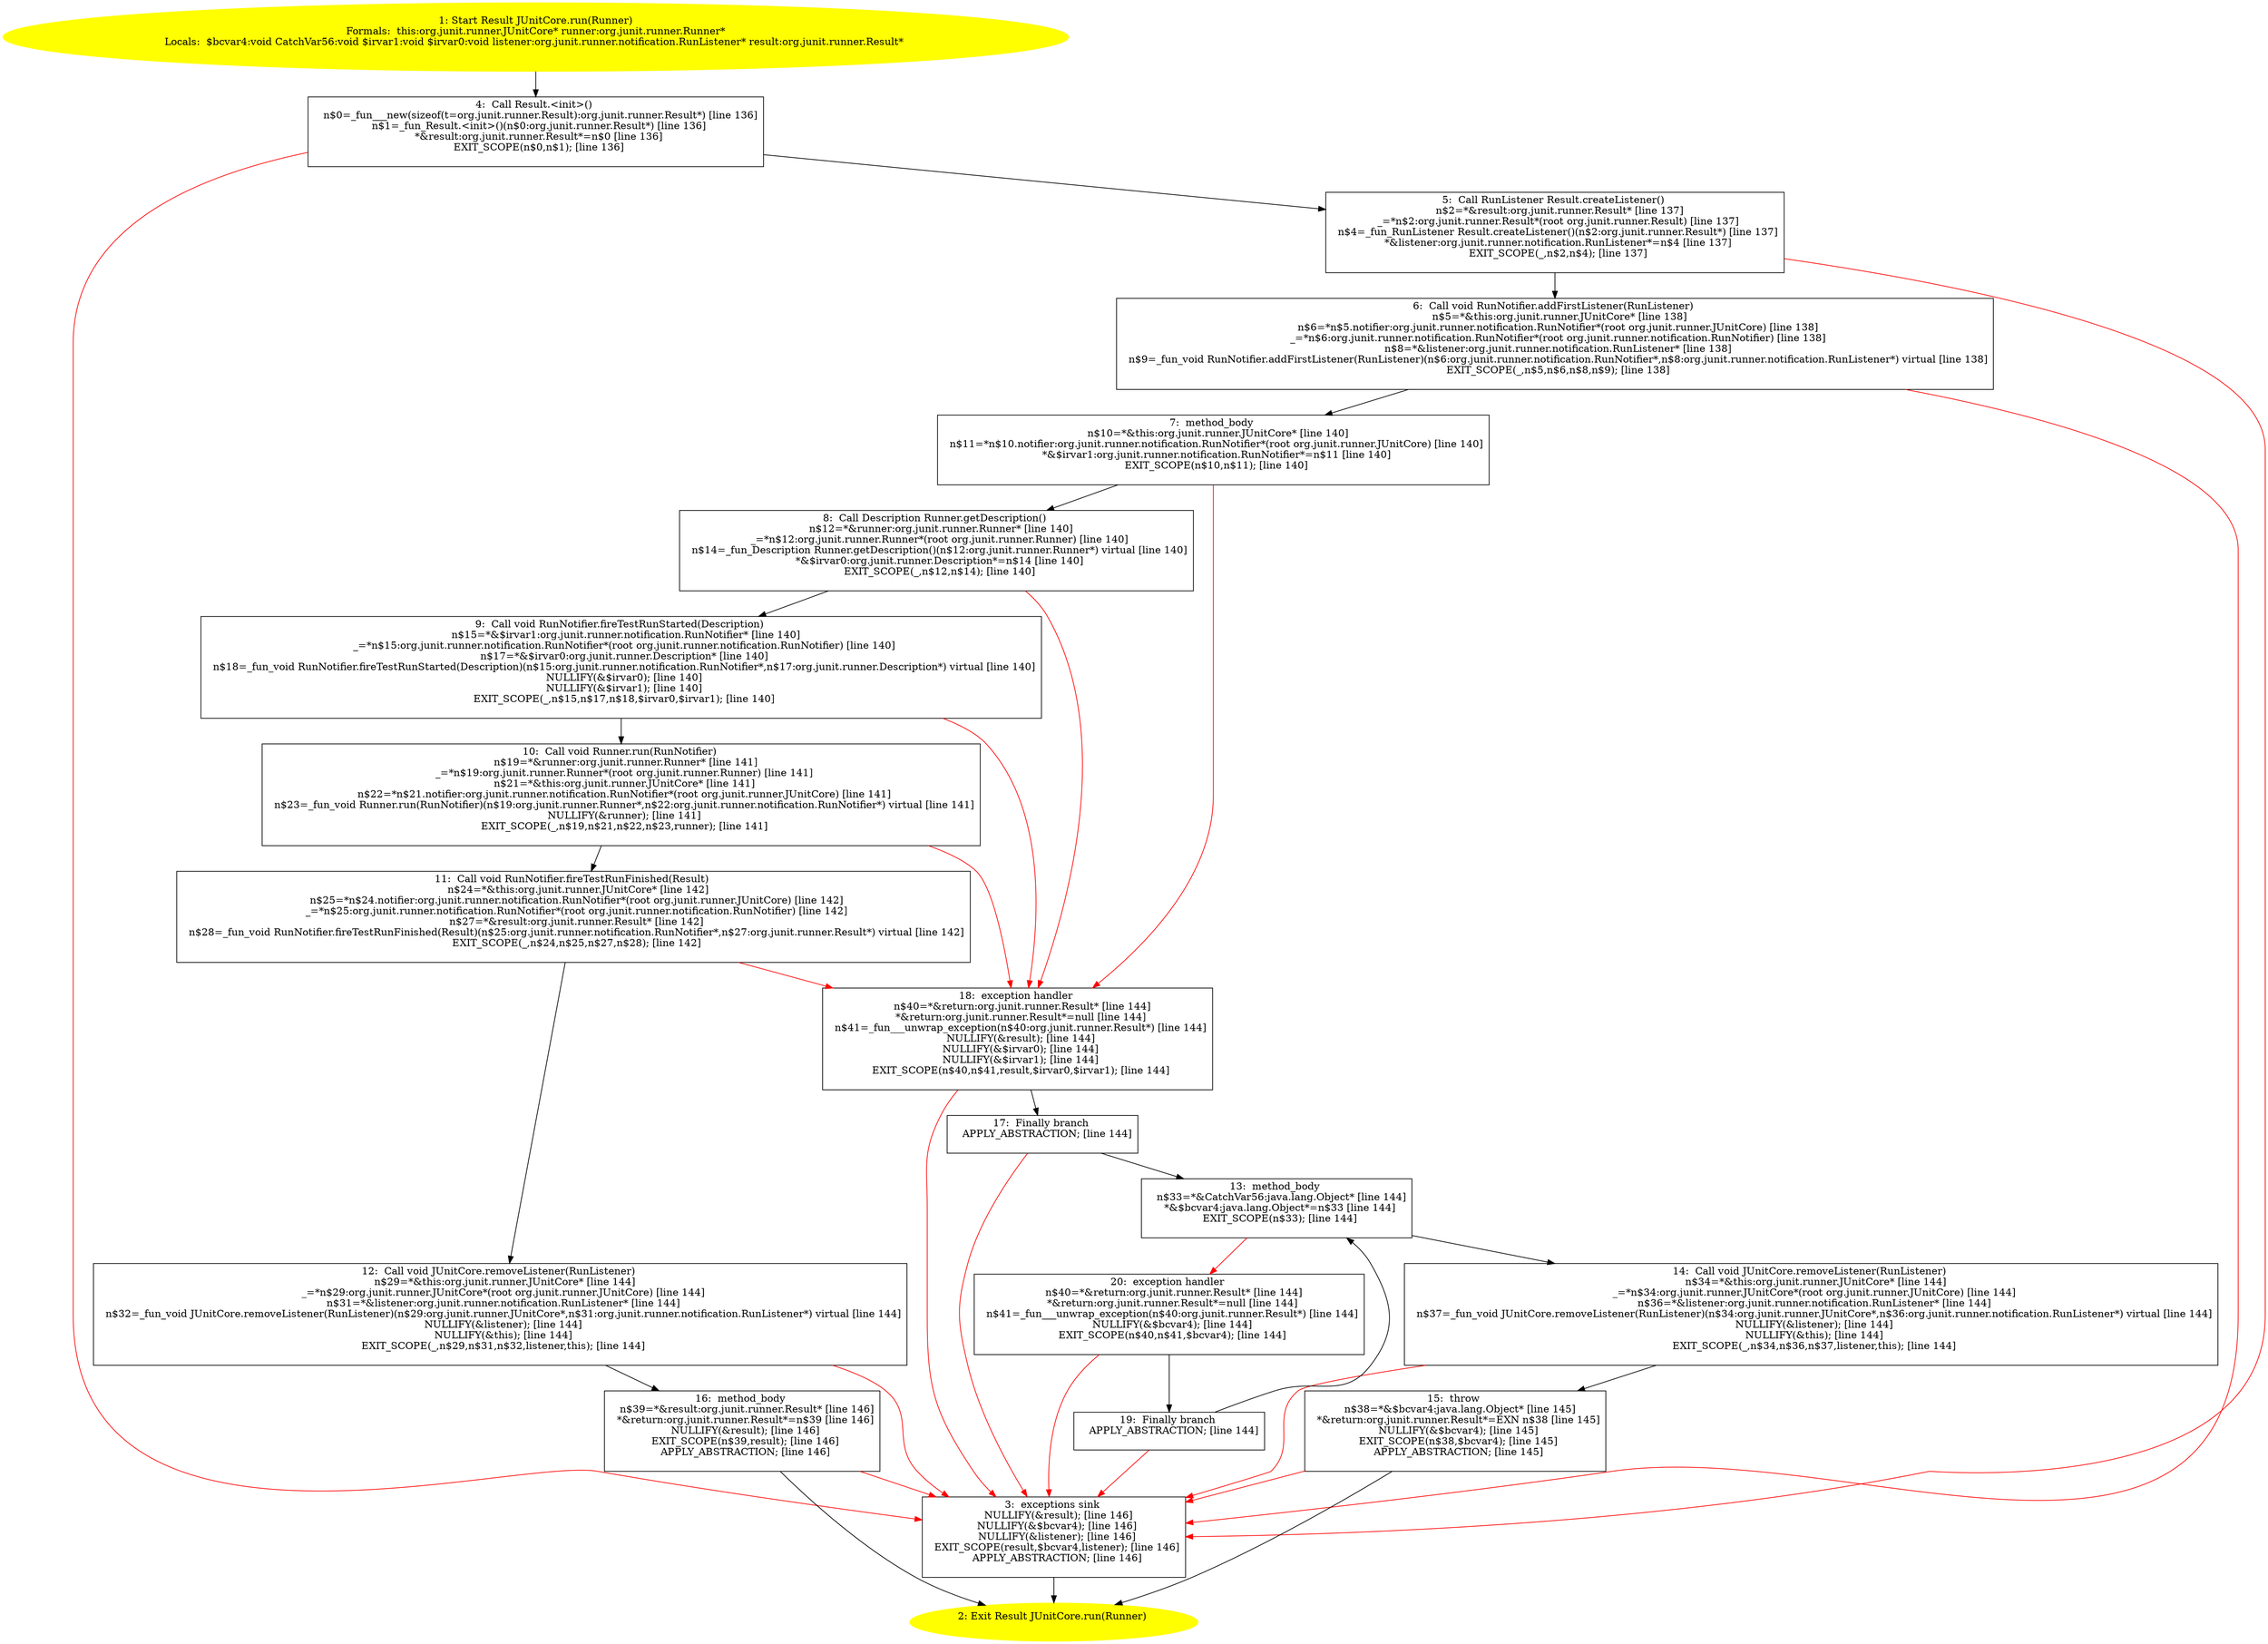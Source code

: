 /* @generated */
digraph cfg {
"org.junit.runner.JUnitCore.run(org.junit.runner.Runner):org.junit.runner.Result.b1d7eff3f6a20de07faf1a3117580247_1" [label="1: Start Result JUnitCore.run(Runner)\nFormals:  this:org.junit.runner.JUnitCore* runner:org.junit.runner.Runner*\nLocals:  $bcvar4:void CatchVar56:void $irvar1:void $irvar0:void listener:org.junit.runner.notification.RunListener* result:org.junit.runner.Result* \n  " color=yellow style=filled]
	

	 "org.junit.runner.JUnitCore.run(org.junit.runner.Runner):org.junit.runner.Result.b1d7eff3f6a20de07faf1a3117580247_1" -> "org.junit.runner.JUnitCore.run(org.junit.runner.Runner):org.junit.runner.Result.b1d7eff3f6a20de07faf1a3117580247_4" ;
"org.junit.runner.JUnitCore.run(org.junit.runner.Runner):org.junit.runner.Result.b1d7eff3f6a20de07faf1a3117580247_2" [label="2: Exit Result JUnitCore.run(Runner) \n  " color=yellow style=filled]
	

"org.junit.runner.JUnitCore.run(org.junit.runner.Runner):org.junit.runner.Result.b1d7eff3f6a20de07faf1a3117580247_3" [label="3:  exceptions sink \n   NULLIFY(&result); [line 146]\n  NULLIFY(&$bcvar4); [line 146]\n  NULLIFY(&listener); [line 146]\n  EXIT_SCOPE(result,$bcvar4,listener); [line 146]\n  APPLY_ABSTRACTION; [line 146]\n " shape="box"]
	

	 "org.junit.runner.JUnitCore.run(org.junit.runner.Runner):org.junit.runner.Result.b1d7eff3f6a20de07faf1a3117580247_3" -> "org.junit.runner.JUnitCore.run(org.junit.runner.Runner):org.junit.runner.Result.b1d7eff3f6a20de07faf1a3117580247_2" ;
"org.junit.runner.JUnitCore.run(org.junit.runner.Runner):org.junit.runner.Result.b1d7eff3f6a20de07faf1a3117580247_4" [label="4:  Call Result.<init>() \n   n$0=_fun___new(sizeof(t=org.junit.runner.Result):org.junit.runner.Result*) [line 136]\n  n$1=_fun_Result.<init>()(n$0:org.junit.runner.Result*) [line 136]\n  *&result:org.junit.runner.Result*=n$0 [line 136]\n  EXIT_SCOPE(n$0,n$1); [line 136]\n " shape="box"]
	

	 "org.junit.runner.JUnitCore.run(org.junit.runner.Runner):org.junit.runner.Result.b1d7eff3f6a20de07faf1a3117580247_4" -> "org.junit.runner.JUnitCore.run(org.junit.runner.Runner):org.junit.runner.Result.b1d7eff3f6a20de07faf1a3117580247_5" ;
	 "org.junit.runner.JUnitCore.run(org.junit.runner.Runner):org.junit.runner.Result.b1d7eff3f6a20de07faf1a3117580247_4" -> "org.junit.runner.JUnitCore.run(org.junit.runner.Runner):org.junit.runner.Result.b1d7eff3f6a20de07faf1a3117580247_3" [color="red" ];
"org.junit.runner.JUnitCore.run(org.junit.runner.Runner):org.junit.runner.Result.b1d7eff3f6a20de07faf1a3117580247_5" [label="5:  Call RunListener Result.createListener() \n   n$2=*&result:org.junit.runner.Result* [line 137]\n  _=*n$2:org.junit.runner.Result*(root org.junit.runner.Result) [line 137]\n  n$4=_fun_RunListener Result.createListener()(n$2:org.junit.runner.Result*) [line 137]\n  *&listener:org.junit.runner.notification.RunListener*=n$4 [line 137]\n  EXIT_SCOPE(_,n$2,n$4); [line 137]\n " shape="box"]
	

	 "org.junit.runner.JUnitCore.run(org.junit.runner.Runner):org.junit.runner.Result.b1d7eff3f6a20de07faf1a3117580247_5" -> "org.junit.runner.JUnitCore.run(org.junit.runner.Runner):org.junit.runner.Result.b1d7eff3f6a20de07faf1a3117580247_6" ;
	 "org.junit.runner.JUnitCore.run(org.junit.runner.Runner):org.junit.runner.Result.b1d7eff3f6a20de07faf1a3117580247_5" -> "org.junit.runner.JUnitCore.run(org.junit.runner.Runner):org.junit.runner.Result.b1d7eff3f6a20de07faf1a3117580247_3" [color="red" ];
"org.junit.runner.JUnitCore.run(org.junit.runner.Runner):org.junit.runner.Result.b1d7eff3f6a20de07faf1a3117580247_6" [label="6:  Call void RunNotifier.addFirstListener(RunListener) \n   n$5=*&this:org.junit.runner.JUnitCore* [line 138]\n  n$6=*n$5.notifier:org.junit.runner.notification.RunNotifier*(root org.junit.runner.JUnitCore) [line 138]\n  _=*n$6:org.junit.runner.notification.RunNotifier*(root org.junit.runner.notification.RunNotifier) [line 138]\n  n$8=*&listener:org.junit.runner.notification.RunListener* [line 138]\n  n$9=_fun_void RunNotifier.addFirstListener(RunListener)(n$6:org.junit.runner.notification.RunNotifier*,n$8:org.junit.runner.notification.RunListener*) virtual [line 138]\n  EXIT_SCOPE(_,n$5,n$6,n$8,n$9); [line 138]\n " shape="box"]
	

	 "org.junit.runner.JUnitCore.run(org.junit.runner.Runner):org.junit.runner.Result.b1d7eff3f6a20de07faf1a3117580247_6" -> "org.junit.runner.JUnitCore.run(org.junit.runner.Runner):org.junit.runner.Result.b1d7eff3f6a20de07faf1a3117580247_7" ;
	 "org.junit.runner.JUnitCore.run(org.junit.runner.Runner):org.junit.runner.Result.b1d7eff3f6a20de07faf1a3117580247_6" -> "org.junit.runner.JUnitCore.run(org.junit.runner.Runner):org.junit.runner.Result.b1d7eff3f6a20de07faf1a3117580247_3" [color="red" ];
"org.junit.runner.JUnitCore.run(org.junit.runner.Runner):org.junit.runner.Result.b1d7eff3f6a20de07faf1a3117580247_7" [label="7:  method_body \n   n$10=*&this:org.junit.runner.JUnitCore* [line 140]\n  n$11=*n$10.notifier:org.junit.runner.notification.RunNotifier*(root org.junit.runner.JUnitCore) [line 140]\n  *&$irvar1:org.junit.runner.notification.RunNotifier*=n$11 [line 140]\n  EXIT_SCOPE(n$10,n$11); [line 140]\n " shape="box"]
	

	 "org.junit.runner.JUnitCore.run(org.junit.runner.Runner):org.junit.runner.Result.b1d7eff3f6a20de07faf1a3117580247_7" -> "org.junit.runner.JUnitCore.run(org.junit.runner.Runner):org.junit.runner.Result.b1d7eff3f6a20de07faf1a3117580247_8" ;
	 "org.junit.runner.JUnitCore.run(org.junit.runner.Runner):org.junit.runner.Result.b1d7eff3f6a20de07faf1a3117580247_7" -> "org.junit.runner.JUnitCore.run(org.junit.runner.Runner):org.junit.runner.Result.b1d7eff3f6a20de07faf1a3117580247_18" [color="red" ];
"org.junit.runner.JUnitCore.run(org.junit.runner.Runner):org.junit.runner.Result.b1d7eff3f6a20de07faf1a3117580247_8" [label="8:  Call Description Runner.getDescription() \n   n$12=*&runner:org.junit.runner.Runner* [line 140]\n  _=*n$12:org.junit.runner.Runner*(root org.junit.runner.Runner) [line 140]\n  n$14=_fun_Description Runner.getDescription()(n$12:org.junit.runner.Runner*) virtual [line 140]\n  *&$irvar0:org.junit.runner.Description*=n$14 [line 140]\n  EXIT_SCOPE(_,n$12,n$14); [line 140]\n " shape="box"]
	

	 "org.junit.runner.JUnitCore.run(org.junit.runner.Runner):org.junit.runner.Result.b1d7eff3f6a20de07faf1a3117580247_8" -> "org.junit.runner.JUnitCore.run(org.junit.runner.Runner):org.junit.runner.Result.b1d7eff3f6a20de07faf1a3117580247_9" ;
	 "org.junit.runner.JUnitCore.run(org.junit.runner.Runner):org.junit.runner.Result.b1d7eff3f6a20de07faf1a3117580247_8" -> "org.junit.runner.JUnitCore.run(org.junit.runner.Runner):org.junit.runner.Result.b1d7eff3f6a20de07faf1a3117580247_18" [color="red" ];
"org.junit.runner.JUnitCore.run(org.junit.runner.Runner):org.junit.runner.Result.b1d7eff3f6a20de07faf1a3117580247_9" [label="9:  Call void RunNotifier.fireTestRunStarted(Description) \n   n$15=*&$irvar1:org.junit.runner.notification.RunNotifier* [line 140]\n  _=*n$15:org.junit.runner.notification.RunNotifier*(root org.junit.runner.notification.RunNotifier) [line 140]\n  n$17=*&$irvar0:org.junit.runner.Description* [line 140]\n  n$18=_fun_void RunNotifier.fireTestRunStarted(Description)(n$15:org.junit.runner.notification.RunNotifier*,n$17:org.junit.runner.Description*) virtual [line 140]\n  NULLIFY(&$irvar0); [line 140]\n  NULLIFY(&$irvar1); [line 140]\n  EXIT_SCOPE(_,n$15,n$17,n$18,$irvar0,$irvar1); [line 140]\n " shape="box"]
	

	 "org.junit.runner.JUnitCore.run(org.junit.runner.Runner):org.junit.runner.Result.b1d7eff3f6a20de07faf1a3117580247_9" -> "org.junit.runner.JUnitCore.run(org.junit.runner.Runner):org.junit.runner.Result.b1d7eff3f6a20de07faf1a3117580247_10" ;
	 "org.junit.runner.JUnitCore.run(org.junit.runner.Runner):org.junit.runner.Result.b1d7eff3f6a20de07faf1a3117580247_9" -> "org.junit.runner.JUnitCore.run(org.junit.runner.Runner):org.junit.runner.Result.b1d7eff3f6a20de07faf1a3117580247_18" [color="red" ];
"org.junit.runner.JUnitCore.run(org.junit.runner.Runner):org.junit.runner.Result.b1d7eff3f6a20de07faf1a3117580247_10" [label="10:  Call void Runner.run(RunNotifier) \n   n$19=*&runner:org.junit.runner.Runner* [line 141]\n  _=*n$19:org.junit.runner.Runner*(root org.junit.runner.Runner) [line 141]\n  n$21=*&this:org.junit.runner.JUnitCore* [line 141]\n  n$22=*n$21.notifier:org.junit.runner.notification.RunNotifier*(root org.junit.runner.JUnitCore) [line 141]\n  n$23=_fun_void Runner.run(RunNotifier)(n$19:org.junit.runner.Runner*,n$22:org.junit.runner.notification.RunNotifier*) virtual [line 141]\n  NULLIFY(&runner); [line 141]\n  EXIT_SCOPE(_,n$19,n$21,n$22,n$23,runner); [line 141]\n " shape="box"]
	

	 "org.junit.runner.JUnitCore.run(org.junit.runner.Runner):org.junit.runner.Result.b1d7eff3f6a20de07faf1a3117580247_10" -> "org.junit.runner.JUnitCore.run(org.junit.runner.Runner):org.junit.runner.Result.b1d7eff3f6a20de07faf1a3117580247_11" ;
	 "org.junit.runner.JUnitCore.run(org.junit.runner.Runner):org.junit.runner.Result.b1d7eff3f6a20de07faf1a3117580247_10" -> "org.junit.runner.JUnitCore.run(org.junit.runner.Runner):org.junit.runner.Result.b1d7eff3f6a20de07faf1a3117580247_18" [color="red" ];
"org.junit.runner.JUnitCore.run(org.junit.runner.Runner):org.junit.runner.Result.b1d7eff3f6a20de07faf1a3117580247_11" [label="11:  Call void RunNotifier.fireTestRunFinished(Result) \n   n$24=*&this:org.junit.runner.JUnitCore* [line 142]\n  n$25=*n$24.notifier:org.junit.runner.notification.RunNotifier*(root org.junit.runner.JUnitCore) [line 142]\n  _=*n$25:org.junit.runner.notification.RunNotifier*(root org.junit.runner.notification.RunNotifier) [line 142]\n  n$27=*&result:org.junit.runner.Result* [line 142]\n  n$28=_fun_void RunNotifier.fireTestRunFinished(Result)(n$25:org.junit.runner.notification.RunNotifier*,n$27:org.junit.runner.Result*) virtual [line 142]\n  EXIT_SCOPE(_,n$24,n$25,n$27,n$28); [line 142]\n " shape="box"]
	

	 "org.junit.runner.JUnitCore.run(org.junit.runner.Runner):org.junit.runner.Result.b1d7eff3f6a20de07faf1a3117580247_11" -> "org.junit.runner.JUnitCore.run(org.junit.runner.Runner):org.junit.runner.Result.b1d7eff3f6a20de07faf1a3117580247_12" ;
	 "org.junit.runner.JUnitCore.run(org.junit.runner.Runner):org.junit.runner.Result.b1d7eff3f6a20de07faf1a3117580247_11" -> "org.junit.runner.JUnitCore.run(org.junit.runner.Runner):org.junit.runner.Result.b1d7eff3f6a20de07faf1a3117580247_18" [color="red" ];
"org.junit.runner.JUnitCore.run(org.junit.runner.Runner):org.junit.runner.Result.b1d7eff3f6a20de07faf1a3117580247_12" [label="12:  Call void JUnitCore.removeListener(RunListener) \n   n$29=*&this:org.junit.runner.JUnitCore* [line 144]\n  _=*n$29:org.junit.runner.JUnitCore*(root org.junit.runner.JUnitCore) [line 144]\n  n$31=*&listener:org.junit.runner.notification.RunListener* [line 144]\n  n$32=_fun_void JUnitCore.removeListener(RunListener)(n$29:org.junit.runner.JUnitCore*,n$31:org.junit.runner.notification.RunListener*) virtual [line 144]\n  NULLIFY(&listener); [line 144]\n  NULLIFY(&this); [line 144]\n  EXIT_SCOPE(_,n$29,n$31,n$32,listener,this); [line 144]\n " shape="box"]
	

	 "org.junit.runner.JUnitCore.run(org.junit.runner.Runner):org.junit.runner.Result.b1d7eff3f6a20de07faf1a3117580247_12" -> "org.junit.runner.JUnitCore.run(org.junit.runner.Runner):org.junit.runner.Result.b1d7eff3f6a20de07faf1a3117580247_16" ;
	 "org.junit.runner.JUnitCore.run(org.junit.runner.Runner):org.junit.runner.Result.b1d7eff3f6a20de07faf1a3117580247_12" -> "org.junit.runner.JUnitCore.run(org.junit.runner.Runner):org.junit.runner.Result.b1d7eff3f6a20de07faf1a3117580247_3" [color="red" ];
"org.junit.runner.JUnitCore.run(org.junit.runner.Runner):org.junit.runner.Result.b1d7eff3f6a20de07faf1a3117580247_13" [label="13:  method_body \n   n$33=*&CatchVar56:java.lang.Object* [line 144]\n  *&$bcvar4:java.lang.Object*=n$33 [line 144]\n  EXIT_SCOPE(n$33); [line 144]\n " shape="box"]
	

	 "org.junit.runner.JUnitCore.run(org.junit.runner.Runner):org.junit.runner.Result.b1d7eff3f6a20de07faf1a3117580247_13" -> "org.junit.runner.JUnitCore.run(org.junit.runner.Runner):org.junit.runner.Result.b1d7eff3f6a20de07faf1a3117580247_14" ;
	 "org.junit.runner.JUnitCore.run(org.junit.runner.Runner):org.junit.runner.Result.b1d7eff3f6a20de07faf1a3117580247_13" -> "org.junit.runner.JUnitCore.run(org.junit.runner.Runner):org.junit.runner.Result.b1d7eff3f6a20de07faf1a3117580247_20" [color="red" ];
"org.junit.runner.JUnitCore.run(org.junit.runner.Runner):org.junit.runner.Result.b1d7eff3f6a20de07faf1a3117580247_14" [label="14:  Call void JUnitCore.removeListener(RunListener) \n   n$34=*&this:org.junit.runner.JUnitCore* [line 144]\n  _=*n$34:org.junit.runner.JUnitCore*(root org.junit.runner.JUnitCore) [line 144]\n  n$36=*&listener:org.junit.runner.notification.RunListener* [line 144]\n  n$37=_fun_void JUnitCore.removeListener(RunListener)(n$34:org.junit.runner.JUnitCore*,n$36:org.junit.runner.notification.RunListener*) virtual [line 144]\n  NULLIFY(&listener); [line 144]\n  NULLIFY(&this); [line 144]\n  EXIT_SCOPE(_,n$34,n$36,n$37,listener,this); [line 144]\n " shape="box"]
	

	 "org.junit.runner.JUnitCore.run(org.junit.runner.Runner):org.junit.runner.Result.b1d7eff3f6a20de07faf1a3117580247_14" -> "org.junit.runner.JUnitCore.run(org.junit.runner.Runner):org.junit.runner.Result.b1d7eff3f6a20de07faf1a3117580247_15" ;
	 "org.junit.runner.JUnitCore.run(org.junit.runner.Runner):org.junit.runner.Result.b1d7eff3f6a20de07faf1a3117580247_14" -> "org.junit.runner.JUnitCore.run(org.junit.runner.Runner):org.junit.runner.Result.b1d7eff3f6a20de07faf1a3117580247_3" [color="red" ];
"org.junit.runner.JUnitCore.run(org.junit.runner.Runner):org.junit.runner.Result.b1d7eff3f6a20de07faf1a3117580247_15" [label="15:  throw \n   n$38=*&$bcvar4:java.lang.Object* [line 145]\n  *&return:org.junit.runner.Result*=EXN n$38 [line 145]\n  NULLIFY(&$bcvar4); [line 145]\n  EXIT_SCOPE(n$38,$bcvar4); [line 145]\n  APPLY_ABSTRACTION; [line 145]\n " shape="box"]
	

	 "org.junit.runner.JUnitCore.run(org.junit.runner.Runner):org.junit.runner.Result.b1d7eff3f6a20de07faf1a3117580247_15" -> "org.junit.runner.JUnitCore.run(org.junit.runner.Runner):org.junit.runner.Result.b1d7eff3f6a20de07faf1a3117580247_2" ;
	 "org.junit.runner.JUnitCore.run(org.junit.runner.Runner):org.junit.runner.Result.b1d7eff3f6a20de07faf1a3117580247_15" -> "org.junit.runner.JUnitCore.run(org.junit.runner.Runner):org.junit.runner.Result.b1d7eff3f6a20de07faf1a3117580247_3" [color="red" ];
"org.junit.runner.JUnitCore.run(org.junit.runner.Runner):org.junit.runner.Result.b1d7eff3f6a20de07faf1a3117580247_16" [label="16:  method_body \n   n$39=*&result:org.junit.runner.Result* [line 146]\n  *&return:org.junit.runner.Result*=n$39 [line 146]\n  NULLIFY(&result); [line 146]\n  EXIT_SCOPE(n$39,result); [line 146]\n  APPLY_ABSTRACTION; [line 146]\n " shape="box"]
	

	 "org.junit.runner.JUnitCore.run(org.junit.runner.Runner):org.junit.runner.Result.b1d7eff3f6a20de07faf1a3117580247_16" -> "org.junit.runner.JUnitCore.run(org.junit.runner.Runner):org.junit.runner.Result.b1d7eff3f6a20de07faf1a3117580247_2" ;
	 "org.junit.runner.JUnitCore.run(org.junit.runner.Runner):org.junit.runner.Result.b1d7eff3f6a20de07faf1a3117580247_16" -> "org.junit.runner.JUnitCore.run(org.junit.runner.Runner):org.junit.runner.Result.b1d7eff3f6a20de07faf1a3117580247_3" [color="red" ];
"org.junit.runner.JUnitCore.run(org.junit.runner.Runner):org.junit.runner.Result.b1d7eff3f6a20de07faf1a3117580247_17" [label="17:  Finally branch \n   APPLY_ABSTRACTION; [line 144]\n " shape="box"]
	

	 "org.junit.runner.JUnitCore.run(org.junit.runner.Runner):org.junit.runner.Result.b1d7eff3f6a20de07faf1a3117580247_17" -> "org.junit.runner.JUnitCore.run(org.junit.runner.Runner):org.junit.runner.Result.b1d7eff3f6a20de07faf1a3117580247_13" ;
	 "org.junit.runner.JUnitCore.run(org.junit.runner.Runner):org.junit.runner.Result.b1d7eff3f6a20de07faf1a3117580247_17" -> "org.junit.runner.JUnitCore.run(org.junit.runner.Runner):org.junit.runner.Result.b1d7eff3f6a20de07faf1a3117580247_3" [color="red" ];
"org.junit.runner.JUnitCore.run(org.junit.runner.Runner):org.junit.runner.Result.b1d7eff3f6a20de07faf1a3117580247_18" [label="18:  exception handler \n   n$40=*&return:org.junit.runner.Result* [line 144]\n  *&return:org.junit.runner.Result*=null [line 144]\n  n$41=_fun___unwrap_exception(n$40:org.junit.runner.Result*) [line 144]\n  NULLIFY(&result); [line 144]\n  NULLIFY(&$irvar0); [line 144]\n  NULLIFY(&$irvar1); [line 144]\n  EXIT_SCOPE(n$40,n$41,result,$irvar0,$irvar1); [line 144]\n " shape="box"]
	

	 "org.junit.runner.JUnitCore.run(org.junit.runner.Runner):org.junit.runner.Result.b1d7eff3f6a20de07faf1a3117580247_18" -> "org.junit.runner.JUnitCore.run(org.junit.runner.Runner):org.junit.runner.Result.b1d7eff3f6a20de07faf1a3117580247_17" ;
	 "org.junit.runner.JUnitCore.run(org.junit.runner.Runner):org.junit.runner.Result.b1d7eff3f6a20de07faf1a3117580247_18" -> "org.junit.runner.JUnitCore.run(org.junit.runner.Runner):org.junit.runner.Result.b1d7eff3f6a20de07faf1a3117580247_3" [color="red" ];
"org.junit.runner.JUnitCore.run(org.junit.runner.Runner):org.junit.runner.Result.b1d7eff3f6a20de07faf1a3117580247_19" [label="19:  Finally branch \n   APPLY_ABSTRACTION; [line 144]\n " shape="box"]
	

	 "org.junit.runner.JUnitCore.run(org.junit.runner.Runner):org.junit.runner.Result.b1d7eff3f6a20de07faf1a3117580247_19" -> "org.junit.runner.JUnitCore.run(org.junit.runner.Runner):org.junit.runner.Result.b1d7eff3f6a20de07faf1a3117580247_13" ;
	 "org.junit.runner.JUnitCore.run(org.junit.runner.Runner):org.junit.runner.Result.b1d7eff3f6a20de07faf1a3117580247_19" -> "org.junit.runner.JUnitCore.run(org.junit.runner.Runner):org.junit.runner.Result.b1d7eff3f6a20de07faf1a3117580247_3" [color="red" ];
"org.junit.runner.JUnitCore.run(org.junit.runner.Runner):org.junit.runner.Result.b1d7eff3f6a20de07faf1a3117580247_20" [label="20:  exception handler \n   n$40=*&return:org.junit.runner.Result* [line 144]\n  *&return:org.junit.runner.Result*=null [line 144]\n  n$41=_fun___unwrap_exception(n$40:org.junit.runner.Result*) [line 144]\n  NULLIFY(&$bcvar4); [line 144]\n  EXIT_SCOPE(n$40,n$41,$bcvar4); [line 144]\n " shape="box"]
	

	 "org.junit.runner.JUnitCore.run(org.junit.runner.Runner):org.junit.runner.Result.b1d7eff3f6a20de07faf1a3117580247_20" -> "org.junit.runner.JUnitCore.run(org.junit.runner.Runner):org.junit.runner.Result.b1d7eff3f6a20de07faf1a3117580247_19" ;
	 "org.junit.runner.JUnitCore.run(org.junit.runner.Runner):org.junit.runner.Result.b1d7eff3f6a20de07faf1a3117580247_20" -> "org.junit.runner.JUnitCore.run(org.junit.runner.Runner):org.junit.runner.Result.b1d7eff3f6a20de07faf1a3117580247_3" [color="red" ];
}
